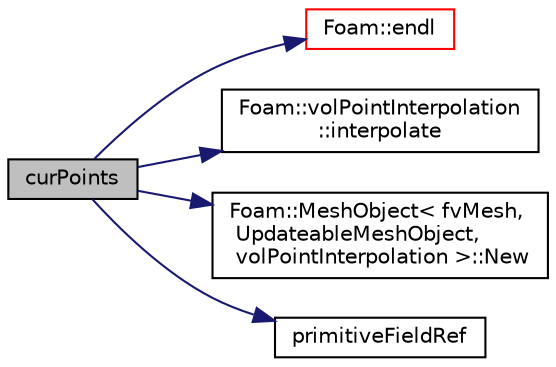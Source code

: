 digraph "curPoints"
{
  bgcolor="transparent";
  edge [fontname="Helvetica",fontsize="10",labelfontname="Helvetica",labelfontsize="10"];
  node [fontname="Helvetica",fontsize="10",shape=record];
  rankdir="LR";
  Node150 [label="curPoints",height=0.2,width=0.4,color="black", fillcolor="grey75", style="filled", fontcolor="black"];
  Node150 -> Node151 [color="midnightblue",fontsize="10",style="solid",fontname="Helvetica"];
  Node151 [label="Foam::endl",height=0.2,width=0.4,color="red",URL="$a21851.html#a2db8fe02a0d3909e9351bb4275b23ce4",tooltip="Add newline and flush stream. "];
  Node150 -> Node153 [color="midnightblue",fontsize="10",style="solid",fontname="Helvetica"];
  Node153 [label="Foam::volPointInterpolation\l::interpolate",height=0.2,width=0.4,color="black",URL="$a24117.html#a22c917059b7764b7b84d39881502d1c7",tooltip="Interpolate volField using inverse distance weighting. "];
  Node150 -> Node154 [color="midnightblue",fontsize="10",style="solid",fontname="Helvetica"];
  Node154 [label="Foam::MeshObject\< fvMesh,\l UpdateableMeshObject,\l volPointInterpolation \>::New",height=0.2,width=0.4,color="black",URL="$a28289.html#ab61cc2091ec1fd7e08e8948e84235a05"];
  Node150 -> Node155 [color="midnightblue",fontsize="10",style="solid",fontname="Helvetica"];
  Node155 [label="primitiveFieldRef",height=0.2,width=0.4,color="black",URL="$a01355.html#a56e47a6cbf3306d76b1e02d84cc82cb6"];
}

